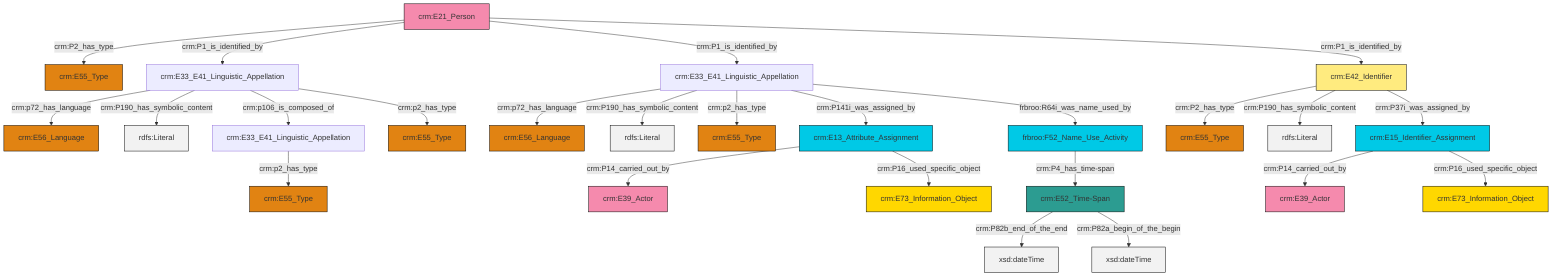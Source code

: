 graph TD
classDef Literal fill:#f2f2f2,stroke:#000000;
classDef CRM_Entity fill:#FFFFFF,stroke:#000000;
classDef Temporal_Entity fill:#00C9E6, stroke:#000000;
classDef Type fill:#E18312, stroke:#000000;
classDef Time-Span fill:#2C9C91, stroke:#000000;
classDef Appellation fill:#FFEB7F, stroke:#000000;
classDef Place fill:#008836, stroke:#000000;
classDef Persistent_Item fill:#B266B2, stroke:#000000;
classDef Conceptual_Object fill:#FFD700, stroke:#000000;
classDef Physical_Thing fill:#D2B48C, stroke:#000000;
classDef Actor fill:#f58aad, stroke:#000000;
classDef PC_Classes fill:#4ce600, stroke:#000000;
classDef Multi fill:#cccccc,stroke:#000000;

0["crm:E15_Identifier_Assignment"]:::Temporal_Entity -->|crm:P14_carried_out_by| 1["crm:E39_Actor"]:::Actor
2["crm:E21_Person"]:::Actor -->|crm:P2_has_type| 3["crm:E55_Type"]:::Type
6["crm:E13_Attribute_Assignment"]:::Temporal_Entity -->|crm:P14_carried_out_by| 7["crm:E39_Actor"]:::Actor
8["crm:E33_E41_Linguistic_Appellation"]:::Default -->|crm:p72_has_language| 13["crm:E56_Language"]:::Type
15["crm:E33_E41_Linguistic_Appellation"]:::Default -->|crm:p72_has_language| 16["crm:E56_Language"]:::Type
0["crm:E15_Identifier_Assignment"]:::Temporal_Entity -->|crm:P16_used_specific_object| 17["crm:E73_Information_Object"]:::Conceptual_Object
18["crm:E52_Time-Span"]:::Time-Span -->|crm:P82b_end_of_the_end| 19[xsd:dateTime]:::Literal
8["crm:E33_E41_Linguistic_Appellation"]:::Default -->|crm:P190_has_symbolic_content| 20[rdfs:Literal]:::Literal
21["crm:E42_Identifier"]:::Appellation -->|crm:P2_has_type| 22["crm:E55_Type"]:::Type
2["crm:E21_Person"]:::Actor -->|crm:P1_is_identified_by| 15["crm:E33_E41_Linguistic_Appellation"]:::Default
21["crm:E42_Identifier"]:::Appellation -->|crm:P190_has_symbolic_content| 27[rdfs:Literal]:::Literal
18["crm:E52_Time-Span"]:::Time-Span -->|crm:P82a_begin_of_the_begin| 28[xsd:dateTime]:::Literal
15["crm:E33_E41_Linguistic_Appellation"]:::Default -->|crm:P190_has_symbolic_content| 30[rdfs:Literal]:::Literal
33["crm:E33_E41_Linguistic_Appellation"]:::Default -->|crm:p2_has_type| 34["crm:E55_Type"]:::Type
11["frbroo:F52_Name_Use_Activity"]:::Temporal_Entity -->|crm:P4_has_time-span| 18["crm:E52_Time-Span"]:::Time-Span
21["crm:E42_Identifier"]:::Appellation -->|crm:P37i_was_assigned_by| 0["crm:E15_Identifier_Assignment"]:::Temporal_Entity
8["crm:E33_E41_Linguistic_Appellation"]:::Default -->|crm:p2_has_type| 38["crm:E55_Type"]:::Type
6["crm:E13_Attribute_Assignment"]:::Temporal_Entity -->|crm:P16_used_specific_object| 23["crm:E73_Information_Object"]:::Conceptual_Object
8["crm:E33_E41_Linguistic_Appellation"]:::Default -->|crm:P141i_was_assigned_by| 6["crm:E13_Attribute_Assignment"]:::Temporal_Entity
8["crm:E33_E41_Linguistic_Appellation"]:::Default -->|frbroo:R64i_was_name_used_by| 11["frbroo:F52_Name_Use_Activity"]:::Temporal_Entity
2["crm:E21_Person"]:::Actor -->|crm:P1_is_identified_by| 8["crm:E33_E41_Linguistic_Appellation"]:::Default
15["crm:E33_E41_Linguistic_Appellation"]:::Default -->|crm:p106_is_composed_of| 33["crm:E33_E41_Linguistic_Appellation"]:::Default
2["crm:E21_Person"]:::Actor -->|crm:P1_is_identified_by| 21["crm:E42_Identifier"]:::Appellation
15["crm:E33_E41_Linguistic_Appellation"]:::Default -->|crm:p2_has_type| 4["crm:E55_Type"]:::Type